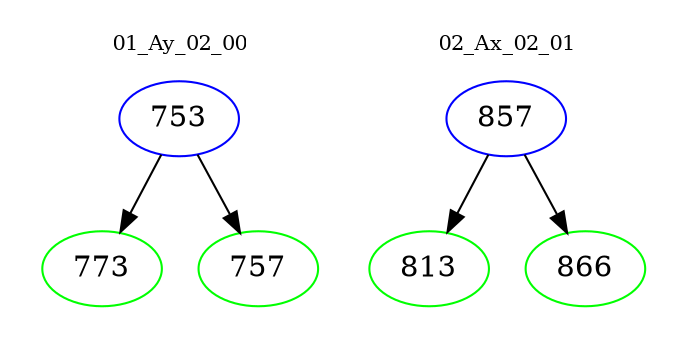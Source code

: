 digraph{
subgraph cluster_0 {
color = white
label = "01_Ay_02_00";
fontsize=10;
T0_753 [label="753", color="blue"]
T0_753 -> T0_773 [color="black"]
T0_773 [label="773", color="green"]
T0_753 -> T0_757 [color="black"]
T0_757 [label="757", color="green"]
}
subgraph cluster_1 {
color = white
label = "02_Ax_02_01";
fontsize=10;
T1_857 [label="857", color="blue"]
T1_857 -> T1_813 [color="black"]
T1_813 [label="813", color="green"]
T1_857 -> T1_866 [color="black"]
T1_866 [label="866", color="green"]
}
}
